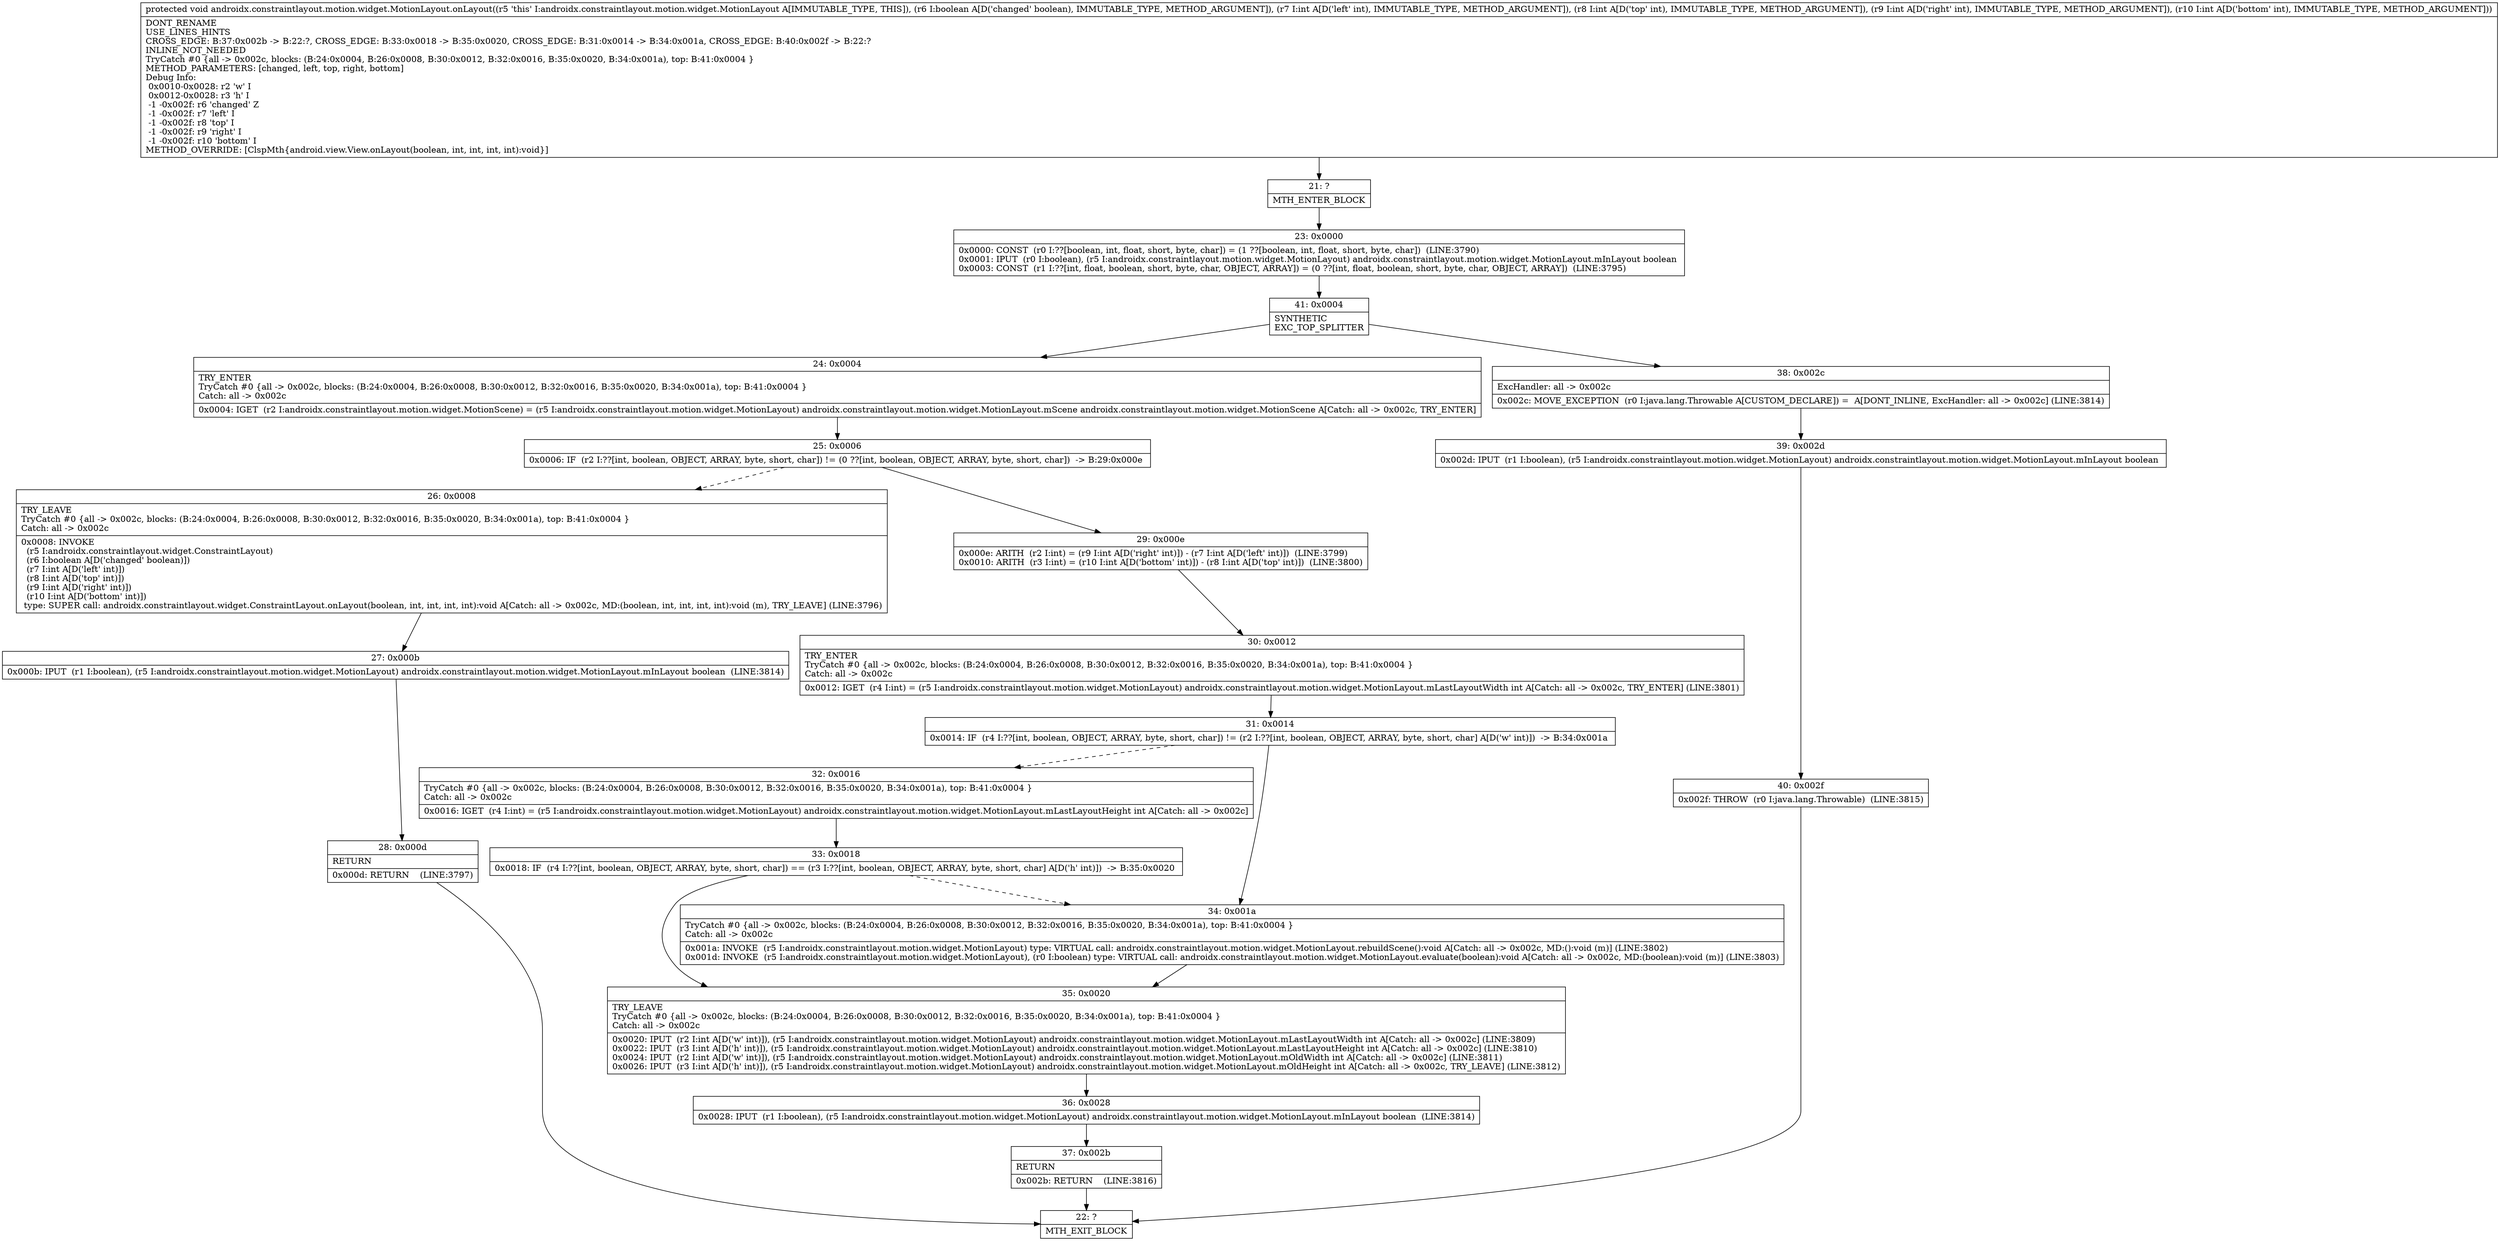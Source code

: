 digraph "CFG forandroidx.constraintlayout.motion.widget.MotionLayout.onLayout(ZIIII)V" {
Node_21 [shape=record,label="{21\:\ ?|MTH_ENTER_BLOCK\l}"];
Node_23 [shape=record,label="{23\:\ 0x0000|0x0000: CONST  (r0 I:??[boolean, int, float, short, byte, char]) = (1 ??[boolean, int, float, short, byte, char])  (LINE:3790)\l0x0001: IPUT  (r0 I:boolean), (r5 I:androidx.constraintlayout.motion.widget.MotionLayout) androidx.constraintlayout.motion.widget.MotionLayout.mInLayout boolean \l0x0003: CONST  (r1 I:??[int, float, boolean, short, byte, char, OBJECT, ARRAY]) = (0 ??[int, float, boolean, short, byte, char, OBJECT, ARRAY])  (LINE:3795)\l}"];
Node_41 [shape=record,label="{41\:\ 0x0004|SYNTHETIC\lEXC_TOP_SPLITTER\l}"];
Node_24 [shape=record,label="{24\:\ 0x0004|TRY_ENTER\lTryCatch #0 \{all \-\> 0x002c, blocks: (B:24:0x0004, B:26:0x0008, B:30:0x0012, B:32:0x0016, B:35:0x0020, B:34:0x001a), top: B:41:0x0004 \}\lCatch: all \-\> 0x002c\l|0x0004: IGET  (r2 I:androidx.constraintlayout.motion.widget.MotionScene) = (r5 I:androidx.constraintlayout.motion.widget.MotionLayout) androidx.constraintlayout.motion.widget.MotionLayout.mScene androidx.constraintlayout.motion.widget.MotionScene A[Catch: all \-\> 0x002c, TRY_ENTER]\l}"];
Node_25 [shape=record,label="{25\:\ 0x0006|0x0006: IF  (r2 I:??[int, boolean, OBJECT, ARRAY, byte, short, char]) != (0 ??[int, boolean, OBJECT, ARRAY, byte, short, char])  \-\> B:29:0x000e \l}"];
Node_26 [shape=record,label="{26\:\ 0x0008|TRY_LEAVE\lTryCatch #0 \{all \-\> 0x002c, blocks: (B:24:0x0004, B:26:0x0008, B:30:0x0012, B:32:0x0016, B:35:0x0020, B:34:0x001a), top: B:41:0x0004 \}\lCatch: all \-\> 0x002c\l|0x0008: INVOKE  \l  (r5 I:androidx.constraintlayout.widget.ConstraintLayout)\l  (r6 I:boolean A[D('changed' boolean)])\l  (r7 I:int A[D('left' int)])\l  (r8 I:int A[D('top' int)])\l  (r9 I:int A[D('right' int)])\l  (r10 I:int A[D('bottom' int)])\l type: SUPER call: androidx.constraintlayout.widget.ConstraintLayout.onLayout(boolean, int, int, int, int):void A[Catch: all \-\> 0x002c, MD:(boolean, int, int, int, int):void (m), TRY_LEAVE] (LINE:3796)\l}"];
Node_27 [shape=record,label="{27\:\ 0x000b|0x000b: IPUT  (r1 I:boolean), (r5 I:androidx.constraintlayout.motion.widget.MotionLayout) androidx.constraintlayout.motion.widget.MotionLayout.mInLayout boolean  (LINE:3814)\l}"];
Node_28 [shape=record,label="{28\:\ 0x000d|RETURN\l|0x000d: RETURN    (LINE:3797)\l}"];
Node_22 [shape=record,label="{22\:\ ?|MTH_EXIT_BLOCK\l}"];
Node_29 [shape=record,label="{29\:\ 0x000e|0x000e: ARITH  (r2 I:int) = (r9 I:int A[D('right' int)]) \- (r7 I:int A[D('left' int)])  (LINE:3799)\l0x0010: ARITH  (r3 I:int) = (r10 I:int A[D('bottom' int)]) \- (r8 I:int A[D('top' int)])  (LINE:3800)\l}"];
Node_30 [shape=record,label="{30\:\ 0x0012|TRY_ENTER\lTryCatch #0 \{all \-\> 0x002c, blocks: (B:24:0x0004, B:26:0x0008, B:30:0x0012, B:32:0x0016, B:35:0x0020, B:34:0x001a), top: B:41:0x0004 \}\lCatch: all \-\> 0x002c\l|0x0012: IGET  (r4 I:int) = (r5 I:androidx.constraintlayout.motion.widget.MotionLayout) androidx.constraintlayout.motion.widget.MotionLayout.mLastLayoutWidth int A[Catch: all \-\> 0x002c, TRY_ENTER] (LINE:3801)\l}"];
Node_31 [shape=record,label="{31\:\ 0x0014|0x0014: IF  (r4 I:??[int, boolean, OBJECT, ARRAY, byte, short, char]) != (r2 I:??[int, boolean, OBJECT, ARRAY, byte, short, char] A[D('w' int)])  \-\> B:34:0x001a \l}"];
Node_32 [shape=record,label="{32\:\ 0x0016|TryCatch #0 \{all \-\> 0x002c, blocks: (B:24:0x0004, B:26:0x0008, B:30:0x0012, B:32:0x0016, B:35:0x0020, B:34:0x001a), top: B:41:0x0004 \}\lCatch: all \-\> 0x002c\l|0x0016: IGET  (r4 I:int) = (r5 I:androidx.constraintlayout.motion.widget.MotionLayout) androidx.constraintlayout.motion.widget.MotionLayout.mLastLayoutHeight int A[Catch: all \-\> 0x002c]\l}"];
Node_33 [shape=record,label="{33\:\ 0x0018|0x0018: IF  (r4 I:??[int, boolean, OBJECT, ARRAY, byte, short, char]) == (r3 I:??[int, boolean, OBJECT, ARRAY, byte, short, char] A[D('h' int)])  \-\> B:35:0x0020 \l}"];
Node_35 [shape=record,label="{35\:\ 0x0020|TRY_LEAVE\lTryCatch #0 \{all \-\> 0x002c, blocks: (B:24:0x0004, B:26:0x0008, B:30:0x0012, B:32:0x0016, B:35:0x0020, B:34:0x001a), top: B:41:0x0004 \}\lCatch: all \-\> 0x002c\l|0x0020: IPUT  (r2 I:int A[D('w' int)]), (r5 I:androidx.constraintlayout.motion.widget.MotionLayout) androidx.constraintlayout.motion.widget.MotionLayout.mLastLayoutWidth int A[Catch: all \-\> 0x002c] (LINE:3809)\l0x0022: IPUT  (r3 I:int A[D('h' int)]), (r5 I:androidx.constraintlayout.motion.widget.MotionLayout) androidx.constraintlayout.motion.widget.MotionLayout.mLastLayoutHeight int A[Catch: all \-\> 0x002c] (LINE:3810)\l0x0024: IPUT  (r2 I:int A[D('w' int)]), (r5 I:androidx.constraintlayout.motion.widget.MotionLayout) androidx.constraintlayout.motion.widget.MotionLayout.mOldWidth int A[Catch: all \-\> 0x002c] (LINE:3811)\l0x0026: IPUT  (r3 I:int A[D('h' int)]), (r5 I:androidx.constraintlayout.motion.widget.MotionLayout) androidx.constraintlayout.motion.widget.MotionLayout.mOldHeight int A[Catch: all \-\> 0x002c, TRY_LEAVE] (LINE:3812)\l}"];
Node_36 [shape=record,label="{36\:\ 0x0028|0x0028: IPUT  (r1 I:boolean), (r5 I:androidx.constraintlayout.motion.widget.MotionLayout) androidx.constraintlayout.motion.widget.MotionLayout.mInLayout boolean  (LINE:3814)\l}"];
Node_37 [shape=record,label="{37\:\ 0x002b|RETURN\l|0x002b: RETURN    (LINE:3816)\l}"];
Node_34 [shape=record,label="{34\:\ 0x001a|TryCatch #0 \{all \-\> 0x002c, blocks: (B:24:0x0004, B:26:0x0008, B:30:0x0012, B:32:0x0016, B:35:0x0020, B:34:0x001a), top: B:41:0x0004 \}\lCatch: all \-\> 0x002c\l|0x001a: INVOKE  (r5 I:androidx.constraintlayout.motion.widget.MotionLayout) type: VIRTUAL call: androidx.constraintlayout.motion.widget.MotionLayout.rebuildScene():void A[Catch: all \-\> 0x002c, MD:():void (m)] (LINE:3802)\l0x001d: INVOKE  (r5 I:androidx.constraintlayout.motion.widget.MotionLayout), (r0 I:boolean) type: VIRTUAL call: androidx.constraintlayout.motion.widget.MotionLayout.evaluate(boolean):void A[Catch: all \-\> 0x002c, MD:(boolean):void (m)] (LINE:3803)\l}"];
Node_38 [shape=record,label="{38\:\ 0x002c|ExcHandler: all \-\> 0x002c\l|0x002c: MOVE_EXCEPTION  (r0 I:java.lang.Throwable A[CUSTOM_DECLARE]) =  A[DONT_INLINE, ExcHandler: all \-\> 0x002c] (LINE:3814)\l}"];
Node_39 [shape=record,label="{39\:\ 0x002d|0x002d: IPUT  (r1 I:boolean), (r5 I:androidx.constraintlayout.motion.widget.MotionLayout) androidx.constraintlayout.motion.widget.MotionLayout.mInLayout boolean \l}"];
Node_40 [shape=record,label="{40\:\ 0x002f|0x002f: THROW  (r0 I:java.lang.Throwable)  (LINE:3815)\l}"];
MethodNode[shape=record,label="{protected void androidx.constraintlayout.motion.widget.MotionLayout.onLayout((r5 'this' I:androidx.constraintlayout.motion.widget.MotionLayout A[IMMUTABLE_TYPE, THIS]), (r6 I:boolean A[D('changed' boolean), IMMUTABLE_TYPE, METHOD_ARGUMENT]), (r7 I:int A[D('left' int), IMMUTABLE_TYPE, METHOD_ARGUMENT]), (r8 I:int A[D('top' int), IMMUTABLE_TYPE, METHOD_ARGUMENT]), (r9 I:int A[D('right' int), IMMUTABLE_TYPE, METHOD_ARGUMENT]), (r10 I:int A[D('bottom' int), IMMUTABLE_TYPE, METHOD_ARGUMENT]))  | DONT_RENAME\lUSE_LINES_HINTS\lCROSS_EDGE: B:37:0x002b \-\> B:22:?, CROSS_EDGE: B:33:0x0018 \-\> B:35:0x0020, CROSS_EDGE: B:31:0x0014 \-\> B:34:0x001a, CROSS_EDGE: B:40:0x002f \-\> B:22:?\lINLINE_NOT_NEEDED\lTryCatch #0 \{all \-\> 0x002c, blocks: (B:24:0x0004, B:26:0x0008, B:30:0x0012, B:32:0x0016, B:35:0x0020, B:34:0x001a), top: B:41:0x0004 \}\lMETHOD_PARAMETERS: [changed, left, top, right, bottom]\lDebug Info:\l  0x0010\-0x0028: r2 'w' I\l  0x0012\-0x0028: r3 'h' I\l  \-1 \-0x002f: r6 'changed' Z\l  \-1 \-0x002f: r7 'left' I\l  \-1 \-0x002f: r8 'top' I\l  \-1 \-0x002f: r9 'right' I\l  \-1 \-0x002f: r10 'bottom' I\lMETHOD_OVERRIDE: [ClspMth\{android.view.View.onLayout(boolean, int, int, int, int):void\}]\l}"];
MethodNode -> Node_21;Node_21 -> Node_23;
Node_23 -> Node_41;
Node_41 -> Node_24;
Node_41 -> Node_38;
Node_24 -> Node_25;
Node_25 -> Node_26[style=dashed];
Node_25 -> Node_29;
Node_26 -> Node_27;
Node_27 -> Node_28;
Node_28 -> Node_22;
Node_29 -> Node_30;
Node_30 -> Node_31;
Node_31 -> Node_32[style=dashed];
Node_31 -> Node_34;
Node_32 -> Node_33;
Node_33 -> Node_34[style=dashed];
Node_33 -> Node_35;
Node_35 -> Node_36;
Node_36 -> Node_37;
Node_37 -> Node_22;
Node_34 -> Node_35;
Node_38 -> Node_39;
Node_39 -> Node_40;
Node_40 -> Node_22;
}

